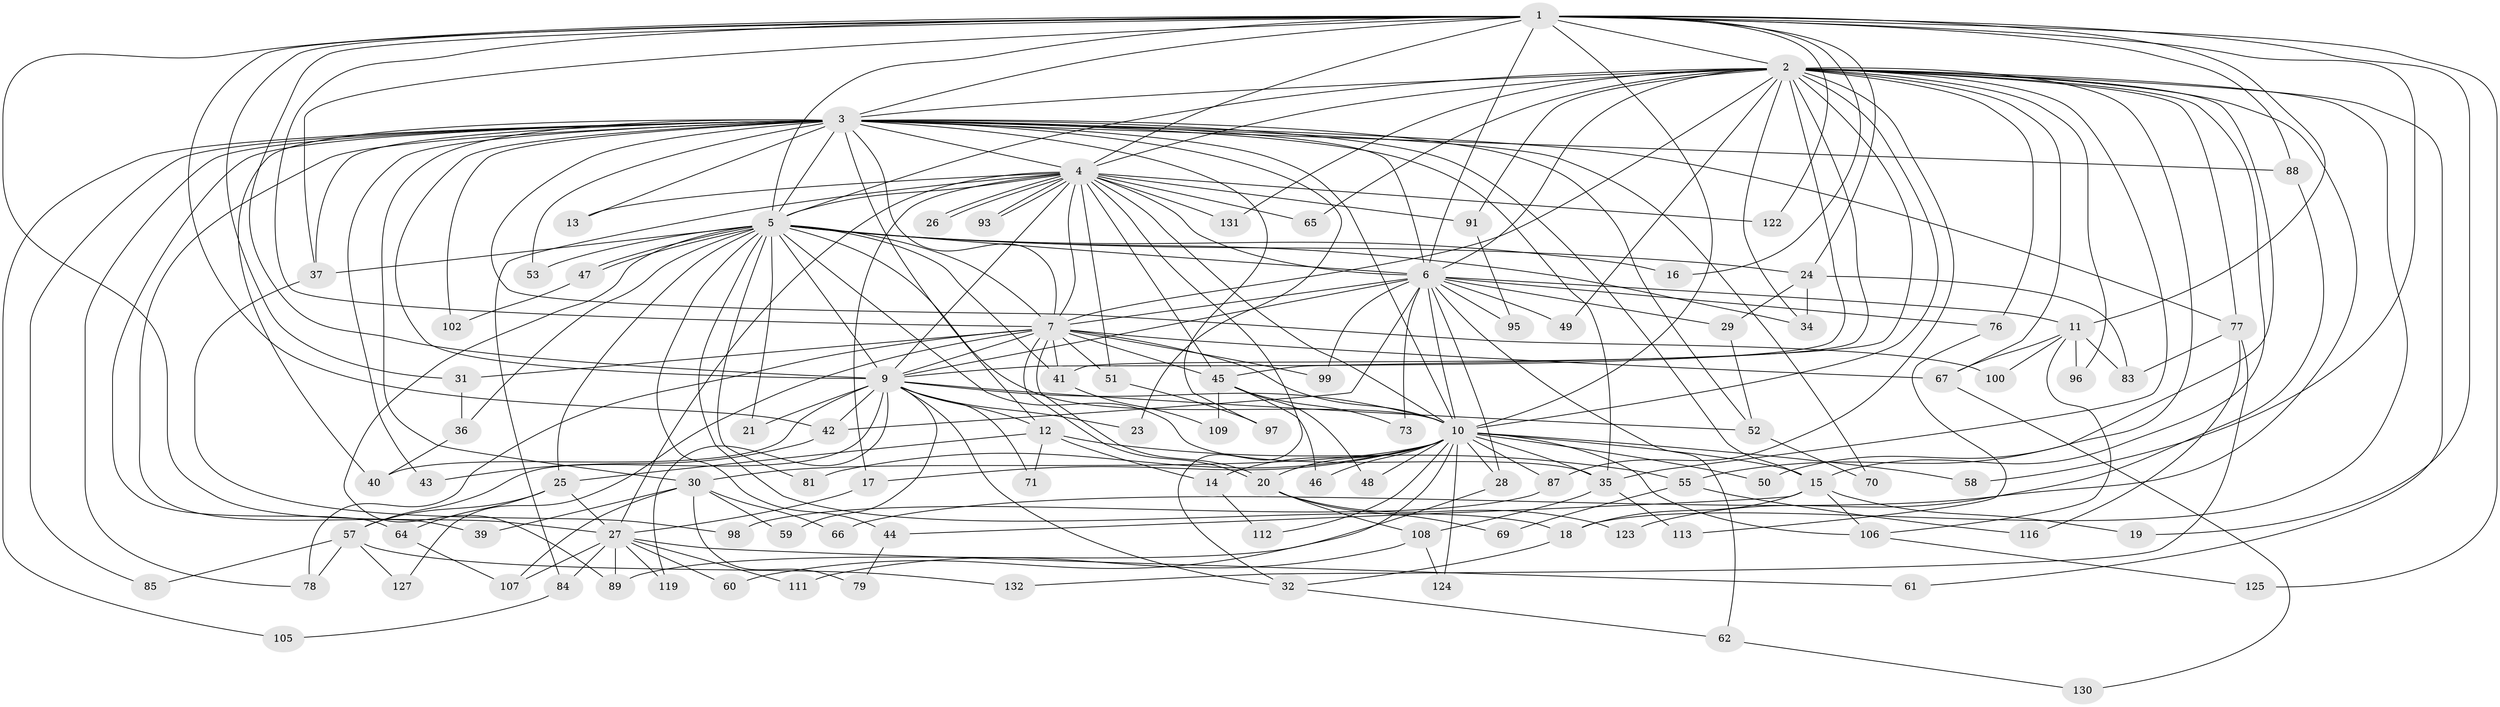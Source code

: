 // Generated by graph-tools (version 1.1) at 2025/51/02/27/25 19:51:44]
// undirected, 102 vertices, 243 edges
graph export_dot {
graph [start="1"]
  node [color=gray90,style=filled];
  1 [super="+120"];
  2 [super="+8"];
  3 [super="+54"];
  4 [super="+63"];
  5 [super="+101"];
  6 [super="+33"];
  7 [super="+126"];
  9 [super="+72"];
  10 [super="+68"];
  11 [super="+114"];
  12;
  13;
  14;
  15 [super="+117"];
  16;
  17;
  18;
  19;
  20 [super="+22"];
  21;
  23;
  24;
  25 [super="+38"];
  26;
  27 [super="+103"];
  28;
  29 [super="+115"];
  30 [super="+82"];
  31;
  32 [super="+92"];
  34 [super="+129"];
  35 [super="+104"];
  36;
  37 [super="+56"];
  39;
  40 [super="+121"];
  41 [super="+75"];
  42 [super="+74"];
  43;
  44;
  45 [super="+80"];
  46;
  47;
  48;
  49;
  50;
  51;
  52;
  53;
  55;
  57;
  58;
  59;
  60;
  61;
  62;
  64;
  65;
  66;
  67 [super="+118"];
  69 [super="+94"];
  70;
  71;
  73;
  76;
  77;
  78 [super="+90"];
  79;
  81;
  83 [super="+86"];
  84;
  85;
  87;
  88;
  89 [super="+128"];
  91;
  93;
  95;
  96;
  97;
  98;
  99;
  100;
  102;
  105;
  106;
  107 [super="+110"];
  108;
  109;
  111;
  112;
  113;
  116;
  119;
  122;
  123;
  124;
  125;
  127;
  130;
  131;
  132;
  1 -- 2 [weight=2];
  1 -- 3;
  1 -- 4;
  1 -- 5;
  1 -- 6;
  1 -- 7;
  1 -- 9;
  1 -- 10;
  1 -- 11;
  1 -- 16;
  1 -- 19;
  1 -- 24;
  1 -- 27 [weight=2];
  1 -- 31;
  1 -- 37;
  1 -- 58;
  1 -- 88;
  1 -- 125;
  1 -- 122;
  1 -- 42;
  2 -- 3 [weight=2];
  2 -- 4 [weight=2];
  2 -- 5 [weight=2];
  2 -- 6 [weight=2];
  2 -- 7 [weight=2];
  2 -- 9 [weight=2];
  2 -- 10 [weight=2];
  2 -- 15;
  2 -- 35;
  2 -- 41;
  2 -- 49;
  2 -- 66;
  2 -- 76;
  2 -- 87;
  2 -- 91;
  2 -- 96;
  2 -- 65;
  2 -- 131;
  2 -- 77;
  2 -- 18;
  2 -- 34;
  2 -- 50;
  2 -- 55;
  2 -- 61;
  2 -- 45;
  2 -- 67;
  3 -- 4;
  3 -- 5;
  3 -- 6;
  3 -- 7;
  3 -- 9;
  3 -- 10;
  3 -- 12;
  3 -- 13;
  3 -- 23;
  3 -- 30 [weight=2];
  3 -- 39;
  3 -- 40;
  3 -- 43;
  3 -- 52;
  3 -- 53;
  3 -- 64;
  3 -- 70;
  3 -- 77;
  3 -- 78;
  3 -- 85;
  3 -- 88;
  3 -- 97;
  3 -- 100;
  3 -- 102;
  3 -- 105;
  3 -- 15;
  3 -- 35;
  3 -- 37;
  4 -- 5;
  4 -- 6 [weight=2];
  4 -- 7;
  4 -- 9 [weight=2];
  4 -- 10 [weight=2];
  4 -- 13;
  4 -- 17;
  4 -- 26;
  4 -- 26;
  4 -- 27;
  4 -- 32;
  4 -- 45;
  4 -- 51;
  4 -- 65;
  4 -- 84;
  4 -- 91;
  4 -- 93;
  4 -- 93;
  4 -- 122;
  4 -- 131;
  5 -- 6;
  5 -- 7;
  5 -- 9;
  5 -- 10;
  5 -- 16;
  5 -- 18;
  5 -- 21;
  5 -- 24;
  5 -- 25;
  5 -- 35;
  5 -- 36;
  5 -- 37;
  5 -- 44;
  5 -- 47;
  5 -- 47;
  5 -- 53;
  5 -- 81;
  5 -- 89;
  5 -- 41;
  5 -- 34;
  6 -- 7;
  6 -- 9;
  6 -- 10;
  6 -- 11;
  6 -- 28;
  6 -- 29;
  6 -- 42;
  6 -- 49;
  6 -- 62;
  6 -- 73;
  6 -- 76;
  6 -- 99;
  6 -- 95;
  7 -- 9;
  7 -- 10;
  7 -- 20;
  7 -- 20;
  7 -- 31;
  7 -- 41;
  7 -- 45 [weight=2];
  7 -- 51;
  7 -- 67;
  7 -- 99;
  7 -- 127;
  7 -- 78;
  9 -- 10;
  9 -- 12;
  9 -- 21;
  9 -- 23;
  9 -- 40;
  9 -- 42;
  9 -- 52;
  9 -- 57;
  9 -- 59;
  9 -- 71;
  9 -- 119;
  9 -- 32;
  10 -- 14;
  10 -- 15;
  10 -- 17;
  10 -- 28;
  10 -- 30;
  10 -- 46;
  10 -- 48;
  10 -- 50;
  10 -- 58;
  10 -- 60;
  10 -- 81;
  10 -- 87;
  10 -- 106;
  10 -- 112;
  10 -- 124;
  10 -- 35;
  10 -- 20;
  11 -- 67;
  11 -- 83;
  11 -- 96;
  11 -- 100;
  11 -- 106;
  12 -- 14;
  12 -- 25;
  12 -- 55;
  12 -- 71;
  14 -- 112;
  15 -- 19;
  15 -- 44;
  15 -- 106;
  15 -- 18;
  17 -- 27;
  18 -- 32;
  20 -- 123;
  20 -- 108;
  20 -- 69;
  24 -- 29;
  24 -- 34;
  24 -- 83;
  25 -- 64;
  25 -- 27;
  25 -- 57;
  27 -- 60;
  27 -- 61;
  27 -- 84;
  27 -- 89;
  27 -- 107;
  27 -- 111;
  27 -- 119;
  28 -- 89;
  29 -- 52;
  30 -- 39;
  30 -- 59;
  30 -- 66;
  30 -- 79;
  30 -- 107;
  31 -- 36;
  32 -- 62;
  35 -- 108;
  35 -- 113;
  36 -- 40;
  37 -- 98;
  41 -- 109;
  42 -- 43;
  44 -- 79;
  45 -- 46;
  45 -- 48;
  45 -- 73;
  45 -- 109;
  47 -- 102;
  51 -- 97;
  52 -- 70;
  55 -- 69;
  55 -- 116;
  57 -- 78;
  57 -- 85;
  57 -- 127;
  57 -- 132;
  62 -- 130;
  64 -- 107;
  67 -- 130;
  76 -- 113;
  77 -- 116;
  77 -- 132;
  77 -- 83;
  84 -- 105;
  87 -- 98;
  88 -- 123;
  91 -- 95;
  106 -- 125;
  108 -- 111;
  108 -- 124;
}
